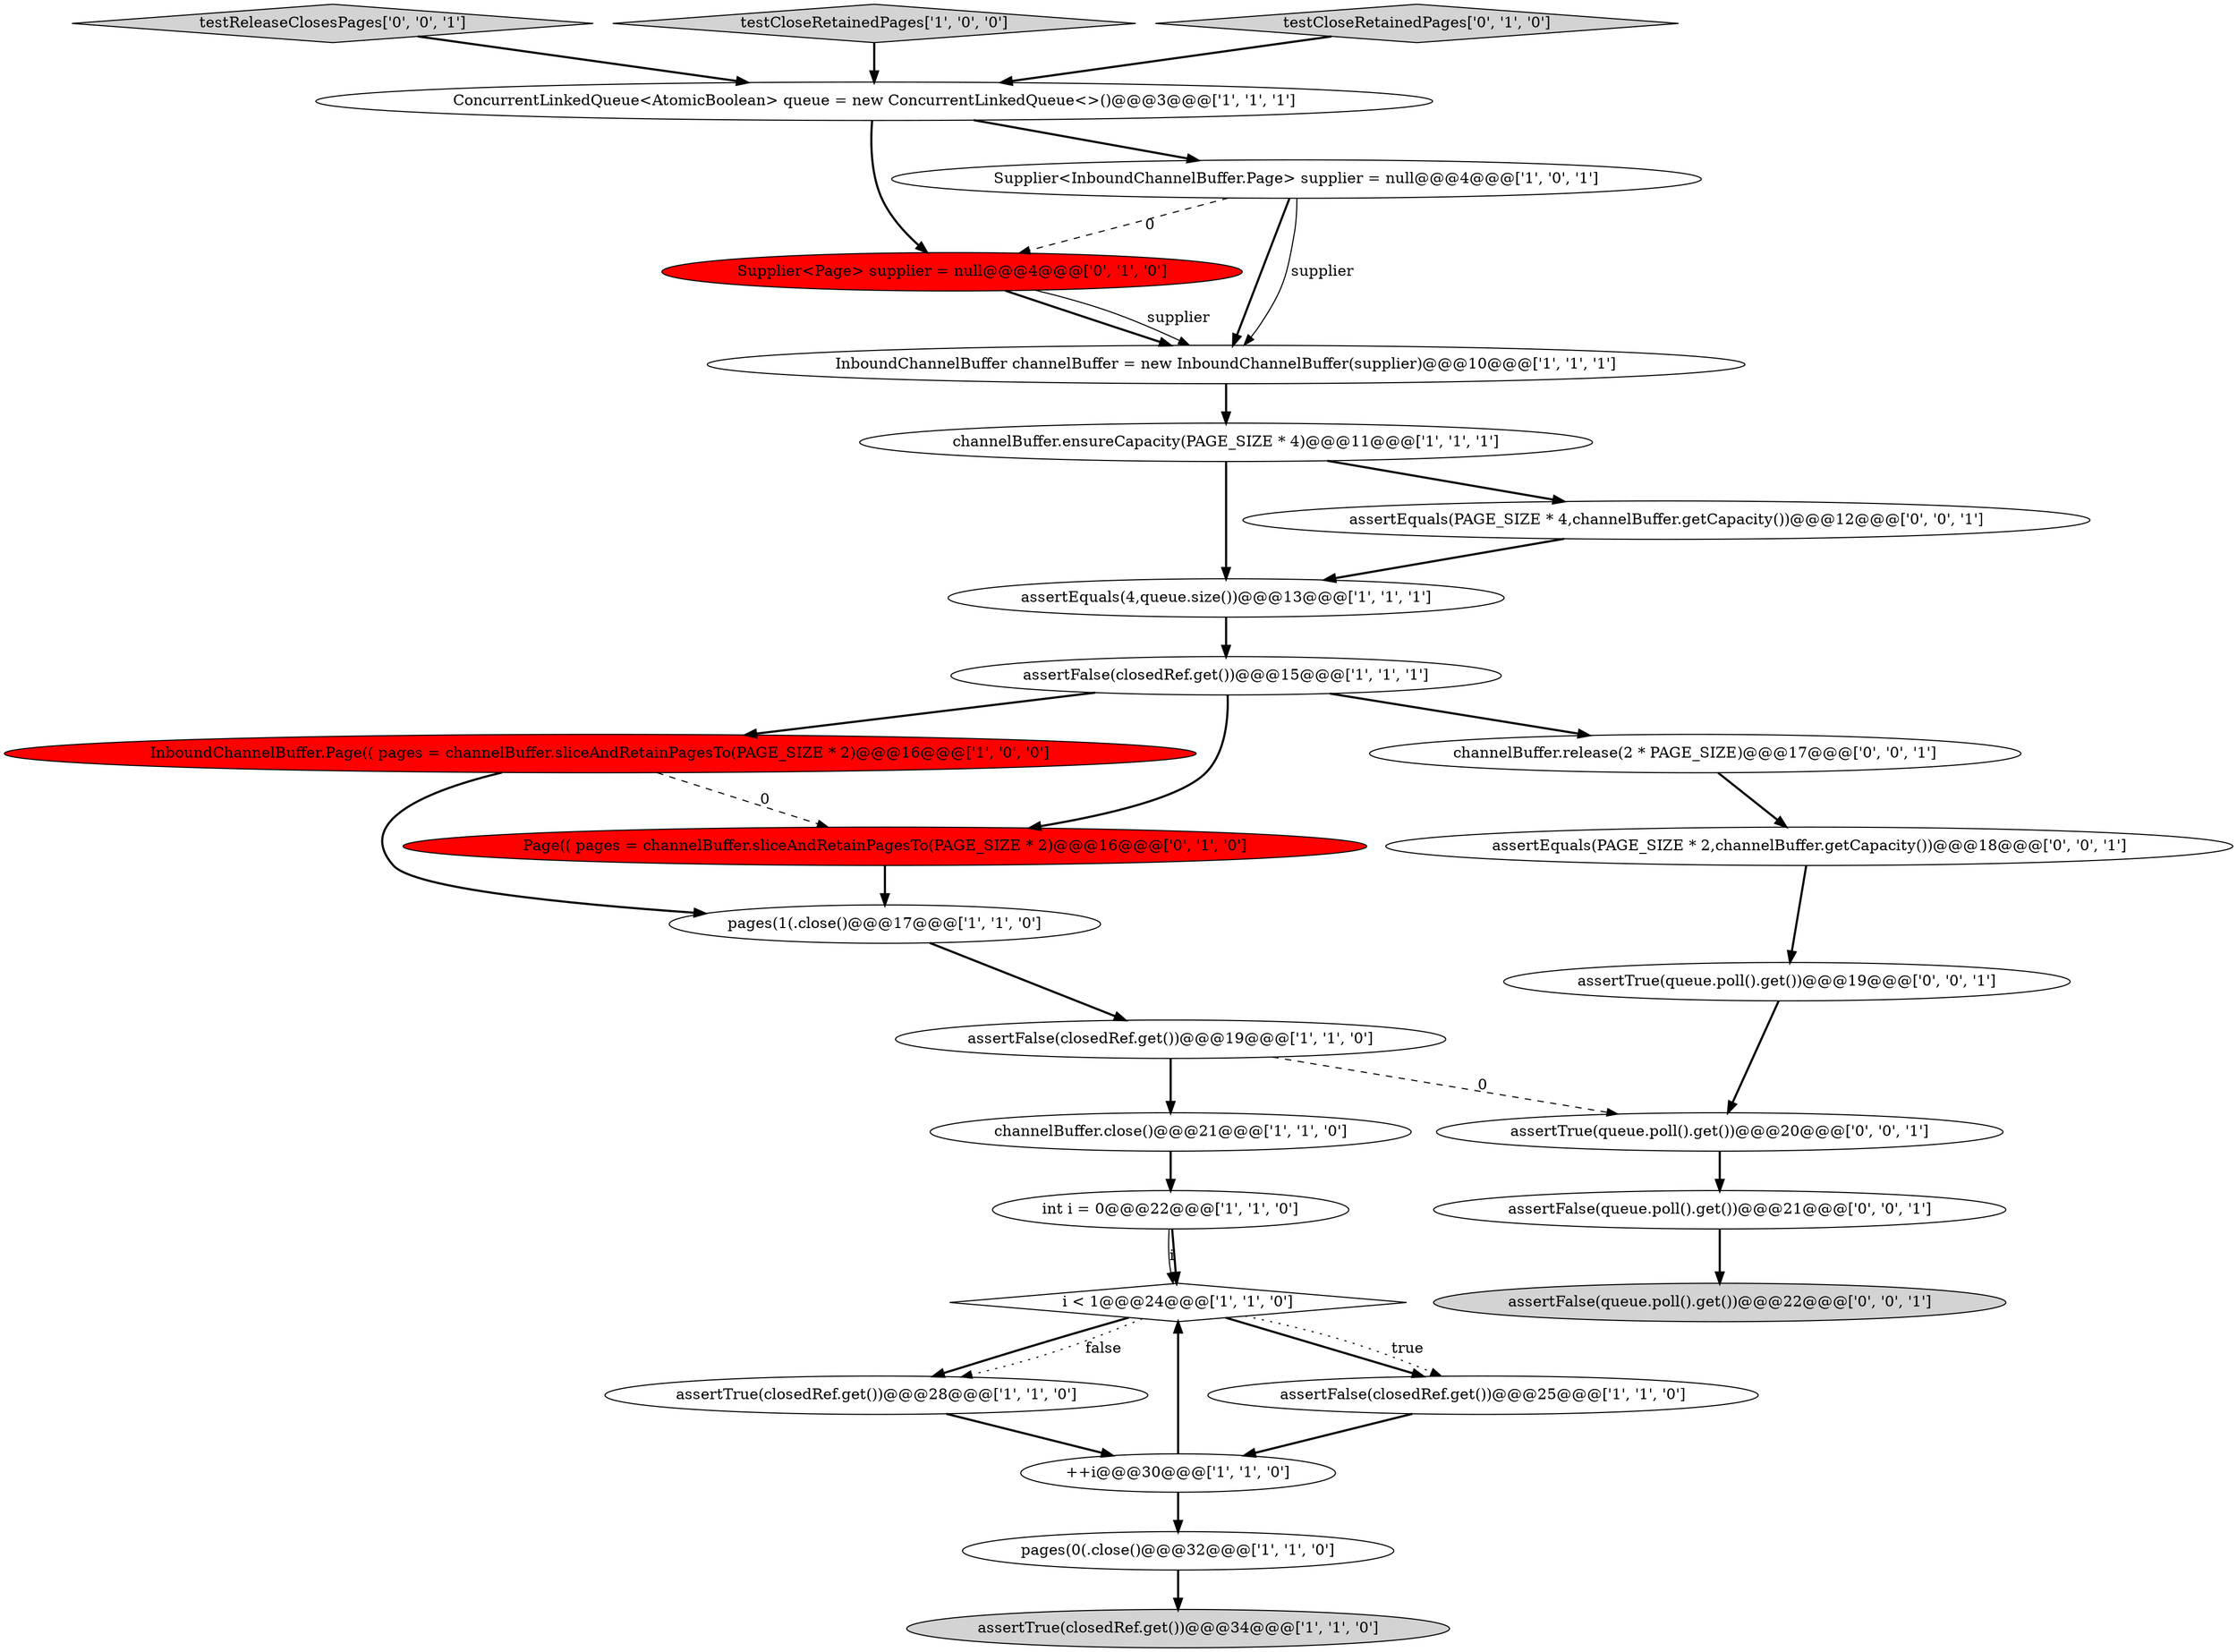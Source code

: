 digraph {
2 [style = filled, label = "i < 1@@@24@@@['1', '1', '0']", fillcolor = white, shape = diamond image = "AAA0AAABBB1BBB"];
3 [style = filled, label = "InboundChannelBuffer.Page(( pages = channelBuffer.sliceAndRetainPagesTo(PAGE_SIZE * 2)@@@16@@@['1', '0', '0']", fillcolor = red, shape = ellipse image = "AAA1AAABBB1BBB"];
0 [style = filled, label = "assertEquals(4,queue.size())@@@13@@@['1', '1', '1']", fillcolor = white, shape = ellipse image = "AAA0AAABBB1BBB"];
26 [style = filled, label = "assertTrue(queue.poll().get())@@@20@@@['0', '0', '1']", fillcolor = white, shape = ellipse image = "AAA0AAABBB3BBB"];
4 [style = filled, label = "channelBuffer.close()@@@21@@@['1', '1', '0']", fillcolor = white, shape = ellipse image = "AAA0AAABBB1BBB"];
12 [style = filled, label = "pages(1(.close()@@@17@@@['1', '1', '0']", fillcolor = white, shape = ellipse image = "AAA0AAABBB1BBB"];
23 [style = filled, label = "channelBuffer.release(2 * PAGE_SIZE)@@@17@@@['0', '0', '1']", fillcolor = white, shape = ellipse image = "AAA0AAABBB3BBB"];
25 [style = filled, label = "testReleaseClosesPages['0', '0', '1']", fillcolor = lightgray, shape = diamond image = "AAA0AAABBB3BBB"];
28 [style = filled, label = "assertEquals(PAGE_SIZE * 2,channelBuffer.getCapacity())@@@18@@@['0', '0', '1']", fillcolor = white, shape = ellipse image = "AAA0AAABBB3BBB"];
17 [style = filled, label = "pages(0(.close()@@@32@@@['1', '1', '0']", fillcolor = white, shape = ellipse image = "AAA0AAABBB1BBB"];
16 [style = filled, label = "int i = 0@@@22@@@['1', '1', '0']", fillcolor = white, shape = ellipse image = "AAA0AAABBB1BBB"];
15 [style = filled, label = "testCloseRetainedPages['1', '0', '0']", fillcolor = lightgray, shape = diamond image = "AAA0AAABBB1BBB"];
22 [style = filled, label = "assertFalse(queue.poll().get())@@@22@@@['0', '0', '1']", fillcolor = lightgray, shape = ellipse image = "AAA0AAABBB3BBB"];
9 [style = filled, label = "ConcurrentLinkedQueue<AtomicBoolean> queue = new ConcurrentLinkedQueue<>()@@@3@@@['1', '1', '1']", fillcolor = white, shape = ellipse image = "AAA0AAABBB1BBB"];
14 [style = filled, label = "assertFalse(closedRef.get())@@@19@@@['1', '1', '0']", fillcolor = white, shape = ellipse image = "AAA0AAABBB1BBB"];
5 [style = filled, label = "assertFalse(closedRef.get())@@@15@@@['1', '1', '1']", fillcolor = white, shape = ellipse image = "AAA0AAABBB1BBB"];
19 [style = filled, label = "Page(( pages = channelBuffer.sliceAndRetainPagesTo(PAGE_SIZE * 2)@@@16@@@['0', '1', '0']", fillcolor = red, shape = ellipse image = "AAA1AAABBB2BBB"];
21 [style = filled, label = "assertFalse(queue.poll().get())@@@21@@@['0', '0', '1']", fillcolor = white, shape = ellipse image = "AAA0AAABBB3BBB"];
1 [style = filled, label = "assertTrue(closedRef.get())@@@34@@@['1', '1', '0']", fillcolor = lightgray, shape = ellipse image = "AAA0AAABBB1BBB"];
18 [style = filled, label = "testCloseRetainedPages['0', '1', '0']", fillcolor = lightgray, shape = diamond image = "AAA0AAABBB2BBB"];
13 [style = filled, label = "assertTrue(closedRef.get())@@@28@@@['1', '1', '0']", fillcolor = white, shape = ellipse image = "AAA0AAABBB1BBB"];
11 [style = filled, label = "channelBuffer.ensureCapacity(PAGE_SIZE * 4)@@@11@@@['1', '1', '1']", fillcolor = white, shape = ellipse image = "AAA0AAABBB1BBB"];
20 [style = filled, label = "Supplier<Page> supplier = null@@@4@@@['0', '1', '0']", fillcolor = red, shape = ellipse image = "AAA1AAABBB2BBB"];
24 [style = filled, label = "assertTrue(queue.poll().get())@@@19@@@['0', '0', '1']", fillcolor = white, shape = ellipse image = "AAA0AAABBB3BBB"];
8 [style = filled, label = "Supplier<InboundChannelBuffer.Page> supplier = null@@@4@@@['1', '0', '1']", fillcolor = white, shape = ellipse image = "AAA0AAABBB1BBB"];
7 [style = filled, label = "++i@@@30@@@['1', '1', '0']", fillcolor = white, shape = ellipse image = "AAA0AAABBB1BBB"];
6 [style = filled, label = "assertFalse(closedRef.get())@@@25@@@['1', '1', '0']", fillcolor = white, shape = ellipse image = "AAA0AAABBB1BBB"];
27 [style = filled, label = "assertEquals(PAGE_SIZE * 4,channelBuffer.getCapacity())@@@12@@@['0', '0', '1']", fillcolor = white, shape = ellipse image = "AAA0AAABBB3BBB"];
10 [style = filled, label = "InboundChannelBuffer channelBuffer = new InboundChannelBuffer(supplier)@@@10@@@['1', '1', '1']", fillcolor = white, shape = ellipse image = "AAA0AAABBB1BBB"];
5->3 [style = bold, label=""];
8->10 [style = bold, label=""];
7->17 [style = bold, label=""];
17->1 [style = bold, label=""];
16->2 [style = solid, label="i"];
27->0 [style = bold, label=""];
19->12 [style = bold, label=""];
5->23 [style = bold, label=""];
2->6 [style = bold, label=""];
25->9 [style = bold, label=""];
8->20 [style = dashed, label="0"];
9->20 [style = bold, label=""];
3->12 [style = bold, label=""];
16->2 [style = bold, label=""];
9->8 [style = bold, label=""];
14->26 [style = dashed, label="0"];
2->13 [style = bold, label=""];
20->10 [style = bold, label=""];
26->21 [style = bold, label=""];
23->28 [style = bold, label=""];
20->10 [style = solid, label="supplier"];
5->19 [style = bold, label=""];
3->19 [style = dashed, label="0"];
24->26 [style = bold, label=""];
11->0 [style = bold, label=""];
21->22 [style = bold, label=""];
15->9 [style = bold, label=""];
13->7 [style = bold, label=""];
7->2 [style = bold, label=""];
2->6 [style = dotted, label="true"];
12->14 [style = bold, label=""];
18->9 [style = bold, label=""];
11->27 [style = bold, label=""];
28->24 [style = bold, label=""];
6->7 [style = bold, label=""];
8->10 [style = solid, label="supplier"];
4->16 [style = bold, label=""];
0->5 [style = bold, label=""];
14->4 [style = bold, label=""];
10->11 [style = bold, label=""];
2->13 [style = dotted, label="false"];
}

